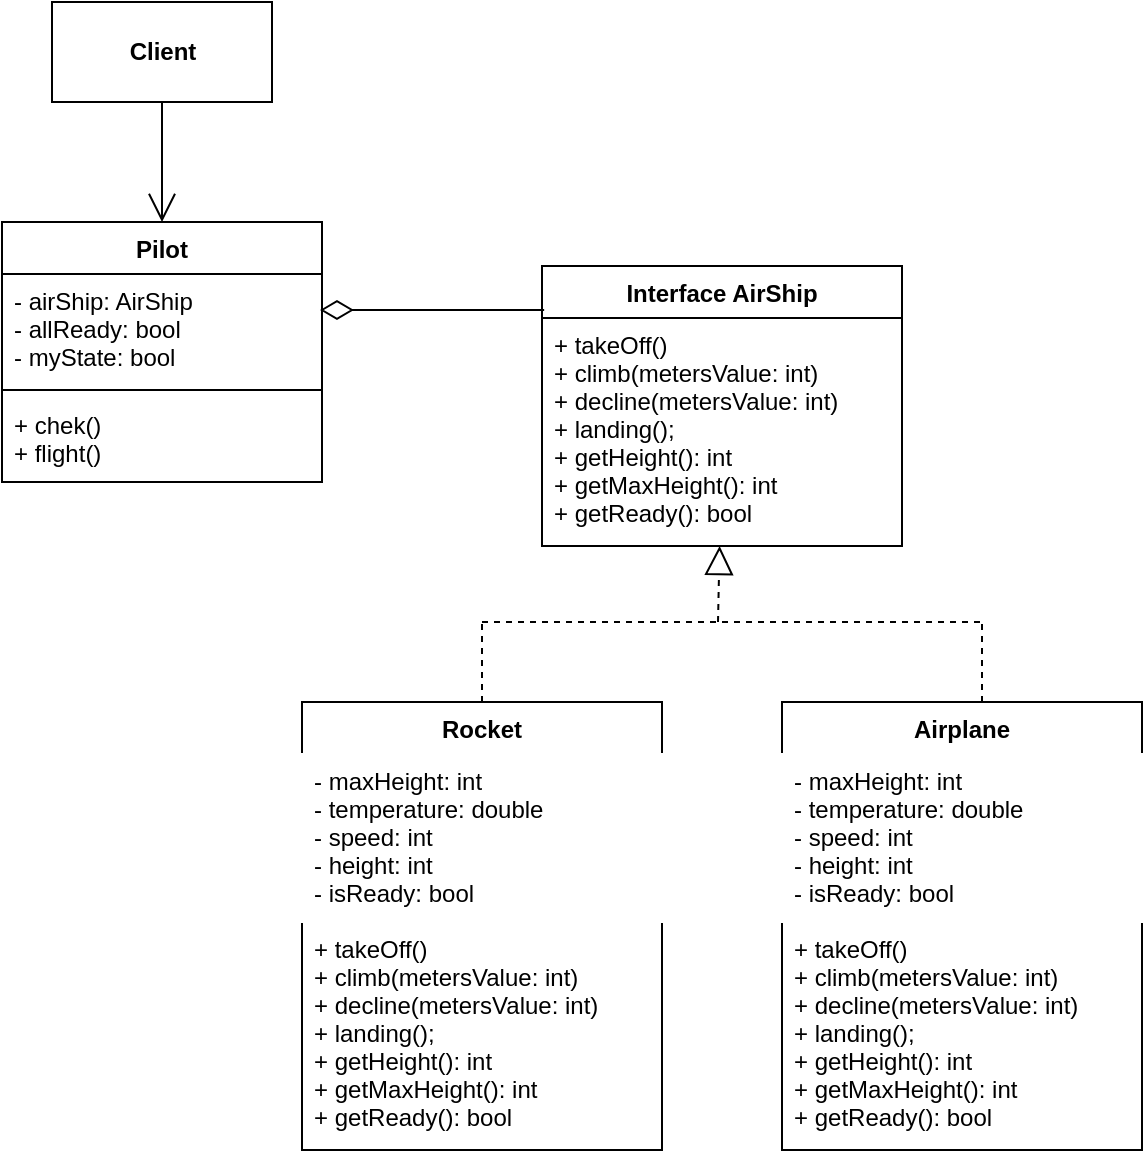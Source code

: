 <mxfile>
    <diagram id="xjR2cc70RTAuetC5VNIb" name="Страница 1">
        <mxGraphModel dx="878" dy="663" grid="1" gridSize="10" guides="1" tooltips="1" connect="1" arrows="1" fold="1" page="1" pageScale="1" pageWidth="827" pageHeight="1169" math="0" shadow="0">
            <root>
                <mxCell id="0"/>
                <mxCell id="1" parent="0"/>
                <mxCell id="4TmruyjHZk0cEE7LhUGH-1" value="&lt;b&gt;Client&lt;/b&gt;" style="html=1;" parent="1" vertex="1">
                    <mxGeometry x="215" y="130" width="110" height="50" as="geometry"/>
                </mxCell>
                <mxCell id="4TmruyjHZk0cEE7LhUGH-2" value="Pilot" style="swimlane;fontStyle=1;align=center;verticalAlign=top;childLayout=stackLayout;horizontal=1;startSize=26;horizontalStack=0;resizeParent=1;resizeParentMax=0;resizeLast=0;collapsible=1;marginBottom=0;" parent="1" vertex="1">
                    <mxGeometry x="190" y="240" width="160" height="130" as="geometry"/>
                </mxCell>
                <mxCell id="4TmruyjHZk0cEE7LhUGH-3" value="- airShip: AirShip&#10;- allReady: bool&#10;- myState: bool" style="text;strokeColor=none;fillColor=none;align=left;verticalAlign=top;spacingLeft=4;spacingRight=4;overflow=hidden;rotatable=0;points=[[0,0.5],[1,0.5]];portConstraint=eastwest;" parent="4TmruyjHZk0cEE7LhUGH-2" vertex="1">
                    <mxGeometry y="26" width="160" height="54" as="geometry"/>
                </mxCell>
                <mxCell id="4TmruyjHZk0cEE7LhUGH-4" value="" style="line;strokeWidth=1;fillColor=none;align=left;verticalAlign=middle;spacingTop=-1;spacingLeft=3;spacingRight=3;rotatable=0;labelPosition=right;points=[];portConstraint=eastwest;" parent="4TmruyjHZk0cEE7LhUGH-2" vertex="1">
                    <mxGeometry y="80" width="160" height="8" as="geometry"/>
                </mxCell>
                <mxCell id="4TmruyjHZk0cEE7LhUGH-5" value="+ chek()&#10;+ flight()" style="text;strokeColor=none;fillColor=none;align=left;verticalAlign=top;spacingLeft=4;spacingRight=4;overflow=hidden;rotatable=0;points=[[0,0.5],[1,0.5]];portConstraint=eastwest;" parent="4TmruyjHZk0cEE7LhUGH-2" vertex="1">
                    <mxGeometry y="88" width="160" height="42" as="geometry"/>
                </mxCell>
                <mxCell id="4TmruyjHZk0cEE7LhUGH-6" value="Interface AirShip" style="swimlane;fontStyle=1;align=center;verticalAlign=top;childLayout=stackLayout;horizontal=1;startSize=26;horizontalStack=0;resizeParent=1;resizeParentMax=0;resizeLast=0;collapsible=1;marginBottom=0;" parent="1" vertex="1">
                    <mxGeometry x="460" y="262" width="180" height="140" as="geometry"/>
                </mxCell>
                <mxCell id="4TmruyjHZk0cEE7LhUGH-9" value="+ takeOff()&#10;+ climb(metersValue: int)&#10;+ decline(metersValue: int)&#10;+ landing();&#10;+ getHeight(): int&#10;+ getMaxHeight(): int&#10;+ getReady(): bool" style="text;strokeColor=none;fillColor=none;align=left;verticalAlign=top;spacingLeft=4;spacingRight=4;overflow=hidden;rotatable=0;points=[[0,0.5],[1,0.5]];portConstraint=eastwest;" parent="4TmruyjHZk0cEE7LhUGH-6" vertex="1">
                    <mxGeometry y="26" width="180" height="114" as="geometry"/>
                </mxCell>
                <mxCell id="4TmruyjHZk0cEE7LhUGH-13" value="" style="endArrow=open;endFill=1;endSize=12;html=1;exitX=0.5;exitY=1;exitDx=0;exitDy=0;" parent="1" source="4TmruyjHZk0cEE7LhUGH-1" target="4TmruyjHZk0cEE7LhUGH-2" edge="1">
                    <mxGeometry width="160" relative="1" as="geometry">
                        <mxPoint x="236" y="350" as="sourcePoint"/>
                        <mxPoint x="396" y="350" as="targetPoint"/>
                    </mxGeometry>
                </mxCell>
                <mxCell id="4TmruyjHZk0cEE7LhUGH-14" value="" style="endArrow=none;html=1;endSize=12;startArrow=diamondThin;startSize=14;startFill=0;align=left;verticalAlign=bottom;entryX=0.006;entryY=-0.154;entryDx=0;entryDy=0;entryPerimeter=0;endFill=0;" parent="1" edge="1">
                    <mxGeometry x="-0.427" y="66" relative="1" as="geometry">
                        <mxPoint x="349" y="284" as="sourcePoint"/>
                        <mxPoint x="461.08" y="283.996" as="targetPoint"/>
                        <mxPoint as="offset"/>
                    </mxGeometry>
                </mxCell>
                <mxCell id="4TmruyjHZk0cEE7LhUGH-17" value="" style="endArrow=block;dashed=1;endFill=0;endSize=12;html=1;" parent="1" target="4TmruyjHZk0cEE7LhUGH-9" edge="1">
                    <mxGeometry width="160" relative="1" as="geometry">
                        <mxPoint x="548" y="440" as="sourcePoint"/>
                        <mxPoint x="547" y="403" as="targetPoint"/>
                    </mxGeometry>
                </mxCell>
                <mxCell id="4TmruyjHZk0cEE7LhUGH-18" value="" style="endArrow=none;html=1;edgeStyle=orthogonalEdgeStyle;dashed=1;" parent="1" edge="1">
                    <mxGeometry relative="1" as="geometry">
                        <mxPoint x="430" y="440" as="sourcePoint"/>
                        <mxPoint x="680" y="440" as="targetPoint"/>
                    </mxGeometry>
                </mxCell>
                <mxCell id="4TmruyjHZk0cEE7LhUGH-22" value="Rocket" style="swimlane;fontStyle=1;align=center;verticalAlign=top;childLayout=stackLayout;horizontal=1;startSize=26;horizontalStack=0;resizeParent=1;resizeParentMax=0;resizeLast=0;collapsible=1;marginBottom=0;" parent="1" vertex="1">
                    <mxGeometry x="340" y="480" width="180" height="224" as="geometry"/>
                </mxCell>
                <mxCell id="4TmruyjHZk0cEE7LhUGH-24" value="- maxHeight: int&#10;- temperature: double&#10;- speed: int&#10;- height: int&#10;- isReady: bool" style="text;fillColor=none;align=left;verticalAlign=top;spacingLeft=4;spacingRight=4;overflow=hidden;rotatable=0;points=[[0,0.5],[1,0.5]];portConstraint=eastwest;strokeColor=#FFFFFF;" parent="4TmruyjHZk0cEE7LhUGH-22" vertex="1">
                    <mxGeometry y="26" width="180" height="84" as="geometry"/>
                </mxCell>
                <mxCell id="4TmruyjHZk0cEE7LhUGH-23" value="+ takeOff()&#10;+ climb(metersValue: int)&#10;+ decline(metersValue: int)&#10;+ landing();&#10;+ getHeight(): int&#10;+ getMaxHeight(): int&#10;+ getReady(): bool" style="text;strokeColor=none;fillColor=none;align=left;verticalAlign=top;spacingLeft=4;spacingRight=4;overflow=hidden;rotatable=0;points=[[0,0.5],[1,0.5]];portConstraint=eastwest;" parent="4TmruyjHZk0cEE7LhUGH-22" vertex="1">
                    <mxGeometry y="110" width="180" height="114" as="geometry"/>
                </mxCell>
                <mxCell id="4TmruyjHZk0cEE7LhUGH-25" value="Airplane" style="swimlane;fontStyle=1;align=center;verticalAlign=top;childLayout=stackLayout;horizontal=1;startSize=26;horizontalStack=0;resizeParent=1;resizeParentMax=0;resizeLast=0;collapsible=1;marginBottom=0;" parent="1" vertex="1">
                    <mxGeometry x="580" y="480" width="180" height="224" as="geometry"/>
                </mxCell>
                <mxCell id="4TmruyjHZk0cEE7LhUGH-26" value="- maxHeight: int&#10;- temperature: double&#10;- speed: int&#10;- height: int&#10;- isReady: bool" style="text;fillColor=none;align=left;verticalAlign=top;spacingLeft=4;spacingRight=4;overflow=hidden;rotatable=0;points=[[0,0.5],[1,0.5]];portConstraint=eastwest;strokeColor=#FFFFFF;" parent="4TmruyjHZk0cEE7LhUGH-25" vertex="1">
                    <mxGeometry y="26" width="180" height="84" as="geometry"/>
                </mxCell>
                <mxCell id="4TmruyjHZk0cEE7LhUGH-27" value="+ takeOff()&#10;+ climb(metersValue: int)&#10;+ decline(metersValue: int)&#10;+ landing();&#10;+ getHeight(): int&#10;+ getMaxHeight(): int&#10;+ getReady(): bool" style="text;strokeColor=none;fillColor=none;align=left;verticalAlign=top;spacingLeft=4;spacingRight=4;overflow=hidden;rotatable=0;points=[[0,0.5],[1,0.5]];portConstraint=eastwest;" parent="4TmruyjHZk0cEE7LhUGH-25" vertex="1">
                    <mxGeometry y="110" width="180" height="114" as="geometry"/>
                </mxCell>
                <mxCell id="4TmruyjHZk0cEE7LhUGH-30" value="" style="endArrow=none;html=1;edgeStyle=orthogonalEdgeStyle;dashed=1;exitX=0.5;exitY=0;exitDx=0;exitDy=0;" parent="1" source="4TmruyjHZk0cEE7LhUGH-22" edge="1">
                    <mxGeometry relative="1" as="geometry">
                        <mxPoint x="290" y="440" as="sourcePoint"/>
                        <mxPoint x="430" y="440" as="targetPoint"/>
                    </mxGeometry>
                </mxCell>
                <mxCell id="4TmruyjHZk0cEE7LhUGH-33" value="" style="endArrow=none;html=1;edgeStyle=orthogonalEdgeStyle;dashed=1;exitX=0.5;exitY=0;exitDx=0;exitDy=0;" parent="1" edge="1">
                    <mxGeometry relative="1" as="geometry">
                        <mxPoint x="680" y="480" as="sourcePoint"/>
                        <mxPoint x="680" y="440" as="targetPoint"/>
                    </mxGeometry>
                </mxCell>
            </root>
        </mxGraphModel>
    </diagram>
</mxfile>